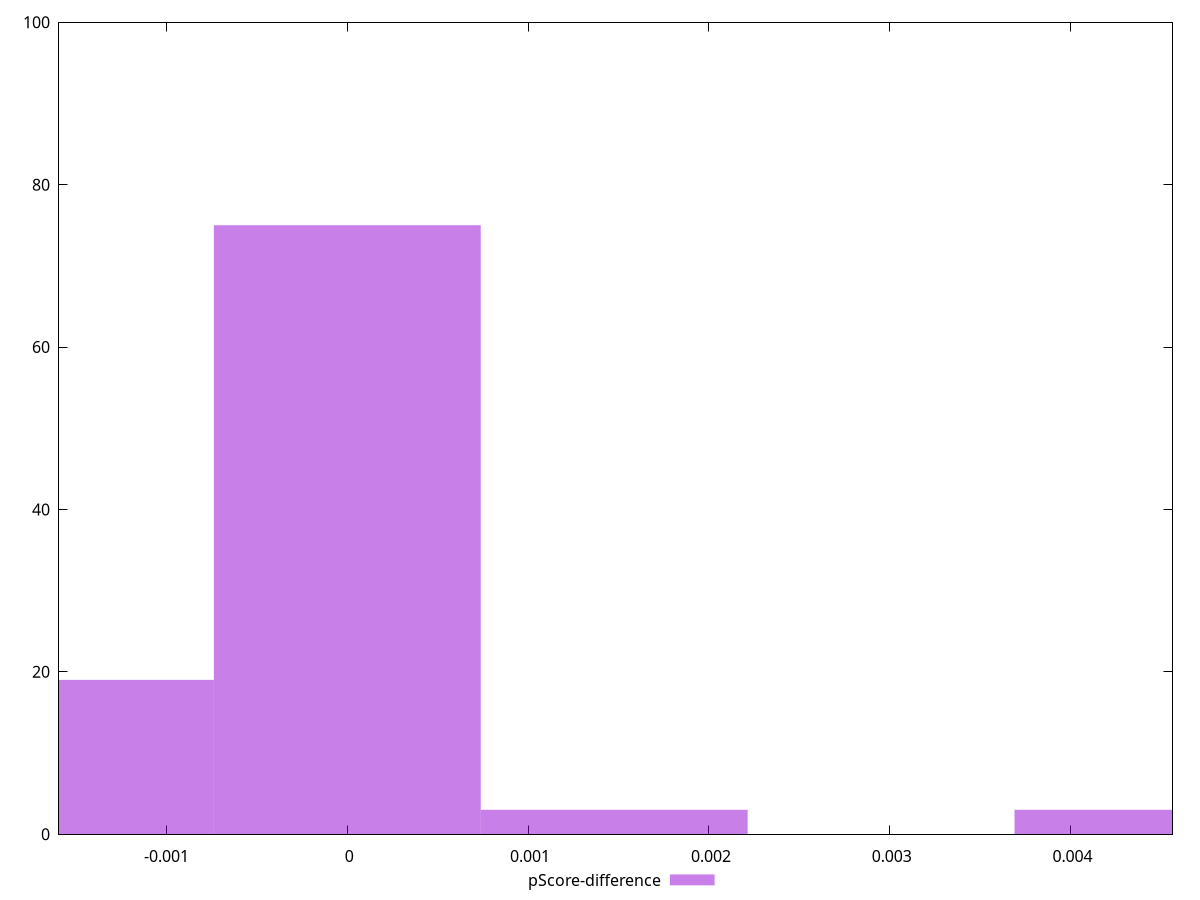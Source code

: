 reset

$pScoreDifference <<EOF
0 75
-0.001476179768531333 19
0.0044285393055939985 3
0.001476179768531333 3
EOF

set key outside below
set boxwidth 0.001476179768531333
set xrange [-0.0015945510526674724:0.004564200808670935]
set yrange [0:100]
set trange [0:100]
set style fill transparent solid 0.5 noborder
set terminal svg size 640, 490 enhanced background rgb 'white'
set output "reprap/cumulative-layout-shift/samples/pages+cached+noexternal+nomedia+nocss+nojs/pScore-difference/histogram.svg"

plot $pScoreDifference title "pScore-difference" with boxes

reset
